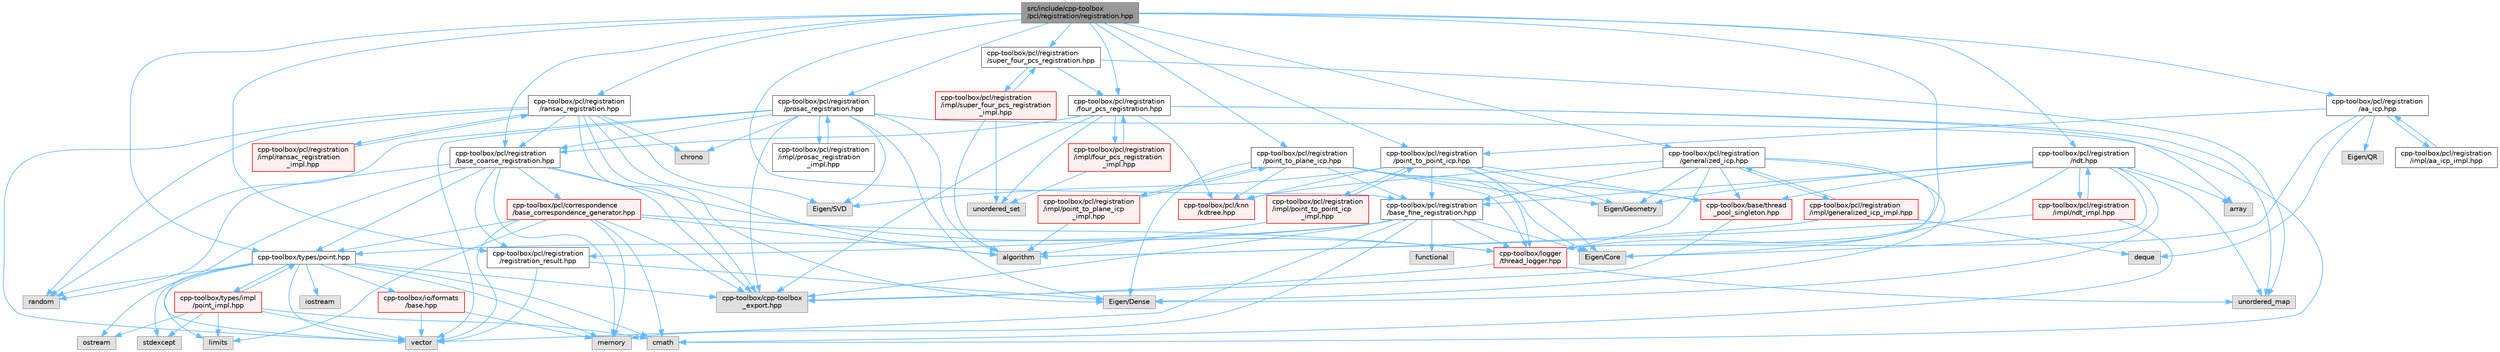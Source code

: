 digraph "src/include/cpp-toolbox/pcl/registration/registration.hpp"
{
 // LATEX_PDF_SIZE
  bgcolor="transparent";
  edge [fontname=Helvetica,fontsize=10,labelfontname=Helvetica,labelfontsize=10];
  node [fontname=Helvetica,fontsize=10,shape=box,height=0.2,width=0.4];
  Node1 [id="Node000001",label="src/include/cpp-toolbox\l/pcl/registration/registration.hpp",height=0.2,width=0.4,color="gray40", fillcolor="grey60", style="filled", fontcolor="black",tooltip="点云配准算法统一导出文件 / Unified export file for point cloud registration algorithms"];
  Node1 -> Node2 [id="edge1_Node000001_Node000002",color="steelblue1",style="solid",tooltip=" "];
  Node2 [id="Node000002",label="cpp-toolbox/pcl/registration\l/registration_result.hpp",height=0.2,width=0.4,color="grey40", fillcolor="white", style="filled",URL="$registration__result_8hpp.html",tooltip=" "];
  Node2 -> Node3 [id="edge2_Node000002_Node000003",color="steelblue1",style="solid",tooltip=" "];
  Node3 [id="Node000003",label="vector",height=0.2,width=0.4,color="grey60", fillcolor="#E0E0E0", style="filled",tooltip=" "];
  Node2 -> Node4 [id="edge3_Node000002_Node000004",color="steelblue1",style="solid",tooltip=" "];
  Node4 [id="Node000004",label="Eigen/Dense",height=0.2,width=0.4,color="grey60", fillcolor="#E0E0E0", style="filled",tooltip=" "];
  Node1 -> Node5 [id="edge4_Node000001_Node000005",color="steelblue1",style="solid",tooltip=" "];
  Node5 [id="Node000005",label="cpp-toolbox/pcl/registration\l/base_coarse_registration.hpp",height=0.2,width=0.4,color="grey40", fillcolor="white", style="filled",URL="$base__coarse__registration_8hpp.html",tooltip=" "];
  Node5 -> Node6 [id="edge5_Node000005_Node000006",color="steelblue1",style="solid",tooltip=" "];
  Node6 [id="Node000006",label="memory",height=0.2,width=0.4,color="grey60", fillcolor="#E0E0E0", style="filled",tooltip=" "];
  Node5 -> Node3 [id="edge6_Node000005_Node000003",color="steelblue1",style="solid",tooltip=" "];
  Node5 -> Node7 [id="edge7_Node000005_Node000007",color="steelblue1",style="solid",tooltip=" "];
  Node7 [id="Node000007",label="random",height=0.2,width=0.4,color="grey60", fillcolor="#E0E0E0", style="filled",tooltip=" "];
  Node5 -> Node8 [id="edge8_Node000005_Node000008",color="steelblue1",style="solid",tooltip=" "];
  Node8 [id="Node000008",label="cpp-toolbox/cpp-toolbox\l_export.hpp",height=0.2,width=0.4,color="grey60", fillcolor="#E0E0E0", style="filled",tooltip=" "];
  Node5 -> Node9 [id="edge9_Node000005_Node000009",color="steelblue1",style="solid",tooltip=" "];
  Node9 [id="Node000009",label="cpp-toolbox/pcl/correspondence\l/base_correspondence_generator.hpp",height=0.2,width=0.4,color="red", fillcolor="#FFF0F0", style="filled",URL="$base__correspondence__generator_8hpp.html",tooltip=" "];
  Node9 -> Node6 [id="edge10_Node000009_Node000006",color="steelblue1",style="solid",tooltip=" "];
  Node9 -> Node3 [id="edge11_Node000009_Node000003",color="steelblue1",style="solid",tooltip=" "];
  Node9 -> Node11 [id="edge12_Node000009_Node000011",color="steelblue1",style="solid",tooltip=" "];
  Node11 [id="Node000011",label="algorithm",height=0.2,width=0.4,color="grey60", fillcolor="#E0E0E0", style="filled",tooltip=" "];
  Node9 -> Node12 [id="edge13_Node000009_Node000012",color="steelblue1",style="solid",tooltip=" "];
  Node12 [id="Node000012",label="limits",height=0.2,width=0.4,color="grey60", fillcolor="#E0E0E0", style="filled",tooltip=" "];
  Node9 -> Node13 [id="edge14_Node000009_Node000013",color="steelblue1",style="solid",tooltip=" "];
  Node13 [id="Node000013",label="cmath",height=0.2,width=0.4,color="grey60", fillcolor="#E0E0E0", style="filled",tooltip=" "];
  Node9 -> Node14 [id="edge15_Node000009_Node000014",color="steelblue1",style="solid",tooltip=" "];
  Node14 [id="Node000014",label="cpp-toolbox/types/point.hpp",height=0.2,width=0.4,color="grey40", fillcolor="white", style="filled",URL="$point_8hpp.html",tooltip=" "];
  Node14 -> Node13 [id="edge16_Node000014_Node000013",color="steelblue1",style="solid",tooltip=" "];
  Node14 -> Node15 [id="edge17_Node000014_Node000015",color="steelblue1",style="solid",tooltip=" "];
  Node15 [id="Node000015",label="iostream",height=0.2,width=0.4,color="grey60", fillcolor="#E0E0E0", style="filled",tooltip=" "];
  Node14 -> Node12 [id="edge18_Node000014_Node000012",color="steelblue1",style="solid",tooltip=" "];
  Node14 -> Node6 [id="edge19_Node000014_Node000006",color="steelblue1",style="solid",tooltip=" "];
  Node14 -> Node16 [id="edge20_Node000014_Node000016",color="steelblue1",style="solid",tooltip=" "];
  Node16 [id="Node000016",label="ostream",height=0.2,width=0.4,color="grey60", fillcolor="#E0E0E0", style="filled",tooltip=" "];
  Node14 -> Node7 [id="edge21_Node000014_Node000007",color="steelblue1",style="solid",tooltip=" "];
  Node14 -> Node17 [id="edge22_Node000014_Node000017",color="steelblue1",style="solid",tooltip=" "];
  Node17 [id="Node000017",label="stdexcept",height=0.2,width=0.4,color="grey60", fillcolor="#E0E0E0", style="filled",tooltip=" "];
  Node14 -> Node3 [id="edge23_Node000014_Node000003",color="steelblue1",style="solid",tooltip=" "];
  Node14 -> Node8 [id="edge24_Node000014_Node000008",color="steelblue1",style="solid",tooltip=" "];
  Node14 -> Node18 [id="edge25_Node000014_Node000018",color="steelblue1",style="solid",tooltip=" "];
  Node18 [id="Node000018",label="cpp-toolbox/io/formats\l/base.hpp",height=0.2,width=0.4,color="red", fillcolor="#FFF0F0", style="filled",URL="$io_2formats_2base_8hpp.html",tooltip=" "];
  Node18 -> Node6 [id="edge26_Node000018_Node000006",color="steelblue1",style="solid",tooltip=" "];
  Node18 -> Node3 [id="edge27_Node000018_Node000003",color="steelblue1",style="solid",tooltip=" "];
  Node14 -> Node28 [id="edge28_Node000014_Node000028",color="steelblue1",style="solid",tooltip=" "];
  Node28 [id="Node000028",label="cpp-toolbox/types/impl\l/point_impl.hpp",height=0.2,width=0.4,color="red", fillcolor="#FFF0F0", style="filled",URL="$point__impl_8hpp.html",tooltip=" "];
  Node28 -> Node13 [id="edge29_Node000028_Node000013",color="steelblue1",style="solid",tooltip=" "];
  Node28 -> Node12 [id="edge30_Node000028_Node000012",color="steelblue1",style="solid",tooltip=" "];
  Node28 -> Node16 [id="edge31_Node000028_Node000016",color="steelblue1",style="solid",tooltip=" "];
  Node28 -> Node17 [id="edge32_Node000028_Node000017",color="steelblue1",style="solid",tooltip=" "];
  Node28 -> Node3 [id="edge33_Node000028_Node000003",color="steelblue1",style="solid",tooltip=" "];
  Node28 -> Node14 [id="edge34_Node000028_Node000014",color="steelblue1",style="solid",tooltip=" "];
  Node9 -> Node8 [id="edge35_Node000009_Node000008",color="steelblue1",style="solid",tooltip=" "];
  Node9 -> Node31 [id="edge36_Node000009_Node000031",color="steelblue1",style="solid",tooltip=" "];
  Node31 [id="Node000031",label="cpp-toolbox/logger\l/thread_logger.hpp",height=0.2,width=0.4,color="red", fillcolor="#FFF0F0", style="filled",URL="$thread__logger_8hpp.html",tooltip=" "];
  Node31 -> Node39 [id="edge37_Node000031_Node000039",color="steelblue1",style="solid",tooltip=" "];
  Node39 [id="Node000039",label="unordered_map",height=0.2,width=0.4,color="grey60", fillcolor="#E0E0E0", style="filled",tooltip=" "];
  Node31 -> Node8 [id="edge38_Node000031_Node000008",color="steelblue1",style="solid",tooltip=" "];
  Node5 -> Node2 [id="edge39_Node000005_Node000002",color="steelblue1",style="solid",tooltip=" "];
  Node5 -> Node14 [id="edge40_Node000005_Node000014",color="steelblue1",style="solid",tooltip=" "];
  Node5 -> Node31 [id="edge41_Node000005_Node000031",color="steelblue1",style="solid",tooltip=" "];
  Node1 -> Node46 [id="edge42_Node000001_Node000046",color="steelblue1",style="solid",tooltip=" "];
  Node46 [id="Node000046",label="cpp-toolbox/pcl/registration\l/base_fine_registration.hpp",height=0.2,width=0.4,color="grey40", fillcolor="white", style="filled",URL="$base__fine__registration_8hpp.html",tooltip=" "];
  Node46 -> Node22 [id="edge43_Node000046_Node000022",color="steelblue1",style="solid",tooltip=" "];
  Node22 [id="Node000022",label="functional",height=0.2,width=0.4,color="grey60", fillcolor="#E0E0E0", style="filled",tooltip=" "];
  Node46 -> Node6 [id="edge44_Node000046_Node000006",color="steelblue1",style="solid",tooltip=" "];
  Node46 -> Node3 [id="edge45_Node000046_Node000003",color="steelblue1",style="solid",tooltip=" "];
  Node46 -> Node8 [id="edge46_Node000046_Node000008",color="steelblue1",style="solid",tooltip=" "];
  Node46 -> Node31 [id="edge47_Node000046_Node000031",color="steelblue1",style="solid",tooltip=" "];
  Node46 -> Node2 [id="edge48_Node000046_Node000002",color="steelblue1",style="solid",tooltip=" "];
  Node46 -> Node14 [id="edge49_Node000046_Node000014",color="steelblue1",style="solid",tooltip=" "];
  Node46 -> Node47 [id="edge50_Node000046_Node000047",color="steelblue1",style="solid",tooltip=" "];
  Node47 [id="Node000047",label="Eigen/Core",height=0.2,width=0.4,color="grey60", fillcolor="#E0E0E0", style="filled",tooltip=" "];
  Node1 -> Node48 [id="edge51_Node000001_Node000048",color="steelblue1",style="solid",tooltip=" "];
  Node48 [id="Node000048",label="cpp-toolbox/pcl/registration\l/ransac_registration.hpp",height=0.2,width=0.4,color="grey40", fillcolor="white", style="filled",URL="$ransac__registration_8hpp.html",tooltip=" "];
  Node48 -> Node11 [id="edge52_Node000048_Node000011",color="steelblue1",style="solid",tooltip=" "];
  Node48 -> Node41 [id="edge53_Node000048_Node000041",color="steelblue1",style="solid",tooltip=" "];
  Node41 [id="Node000041",label="chrono",height=0.2,width=0.4,color="grey60", fillcolor="#E0E0E0", style="filled",tooltip=" "];
  Node48 -> Node7 [id="edge54_Node000048_Node000007",color="steelblue1",style="solid",tooltip=" "];
  Node48 -> Node3 [id="edge55_Node000048_Node000003",color="steelblue1",style="solid",tooltip=" "];
  Node48 -> Node4 [id="edge56_Node000048_Node000004",color="steelblue1",style="solid",tooltip=" "];
  Node48 -> Node49 [id="edge57_Node000048_Node000049",color="steelblue1",style="solid",tooltip=" "];
  Node49 [id="Node000049",label="Eigen/SVD",height=0.2,width=0.4,color="grey60", fillcolor="#E0E0E0", style="filled",tooltip=" "];
  Node48 -> Node8 [id="edge58_Node000048_Node000008",color="steelblue1",style="solid",tooltip=" "];
  Node48 -> Node5 [id="edge59_Node000048_Node000005",color="steelblue1",style="solid",tooltip=" "];
  Node48 -> Node50 [id="edge60_Node000048_Node000050",color="steelblue1",style="solid",tooltip=" "];
  Node50 [id="Node000050",label="cpp-toolbox/pcl/registration\l/impl/ransac_registration\l_impl.hpp",height=0.2,width=0.4,color="red", fillcolor="#FFF0F0", style="filled",URL="$ransac__registration__impl_8hpp.html",tooltip=" "];
  Node50 -> Node48 [id="edge61_Node000050_Node000048",color="steelblue1",style="solid",tooltip=" "];
  Node1 -> Node65 [id="edge62_Node000001_Node000065",color="steelblue1",style="solid",tooltip=" "];
  Node65 [id="Node000065",label="cpp-toolbox/pcl/registration\l/prosac_registration.hpp",height=0.2,width=0.4,color="grey40", fillcolor="white", style="filled",URL="$prosac__registration_8hpp.html",tooltip=" "];
  Node65 -> Node11 [id="edge63_Node000065_Node000011",color="steelblue1",style="solid",tooltip=" "];
  Node65 -> Node41 [id="edge64_Node000065_Node000041",color="steelblue1",style="solid",tooltip=" "];
  Node65 -> Node13 [id="edge65_Node000065_Node000013",color="steelblue1",style="solid",tooltip=" "];
  Node65 -> Node7 [id="edge66_Node000065_Node000007",color="steelblue1",style="solid",tooltip=" "];
  Node65 -> Node3 [id="edge67_Node000065_Node000003",color="steelblue1",style="solid",tooltip=" "];
  Node65 -> Node4 [id="edge68_Node000065_Node000004",color="steelblue1",style="solid",tooltip=" "];
  Node65 -> Node49 [id="edge69_Node000065_Node000049",color="steelblue1",style="solid",tooltip=" "];
  Node65 -> Node8 [id="edge70_Node000065_Node000008",color="steelblue1",style="solid",tooltip=" "];
  Node65 -> Node5 [id="edge71_Node000065_Node000005",color="steelblue1",style="solid",tooltip=" "];
  Node65 -> Node66 [id="edge72_Node000065_Node000066",color="steelblue1",style="solid",tooltip=" "];
  Node66 [id="Node000066",label="cpp-toolbox/pcl/registration\l/impl/prosac_registration\l_impl.hpp",height=0.2,width=0.4,color="grey40", fillcolor="white", style="filled",URL="$prosac__registration__impl_8hpp.html",tooltip=" "];
  Node66 -> Node65 [id="edge73_Node000066_Node000065",color="steelblue1",style="solid",tooltip=" "];
  Node1 -> Node67 [id="edge74_Node000001_Node000067",color="steelblue1",style="solid",tooltip=" "];
  Node67 [id="Node000067",label="cpp-toolbox/pcl/registration\l/four_pcs_registration.hpp",height=0.2,width=0.4,color="grey40", fillcolor="white", style="filled",URL="$four__pcs__registration_8hpp.html",tooltip=" "];
  Node67 -> Node61 [id="edge75_Node000067_Node000061",color="steelblue1",style="solid",tooltip=" "];
  Node61 [id="Node000061",label="array",height=0.2,width=0.4,color="grey60", fillcolor="#E0E0E0", style="filled",tooltip=" "];
  Node67 -> Node39 [id="edge76_Node000067_Node000039",color="steelblue1",style="solid",tooltip=" "];
  Node67 -> Node68 [id="edge77_Node000067_Node000068",color="steelblue1",style="solid",tooltip=" "];
  Node68 [id="Node000068",label="unordered_set",height=0.2,width=0.4,color="grey60", fillcolor="#E0E0E0", style="filled",tooltip=" "];
  Node67 -> Node8 [id="edge78_Node000067_Node000008",color="steelblue1",style="solid",tooltip=" "];
  Node67 -> Node69 [id="edge79_Node000067_Node000069",color="steelblue1",style="solid",tooltip=" "];
  Node69 [id="Node000069",label="cpp-toolbox/pcl/knn\l/kdtree.hpp",height=0.2,width=0.4,color="red", fillcolor="#FFF0F0", style="filled",URL="$kdtree_8hpp.html",tooltip=" "];
  Node67 -> Node5 [id="edge80_Node000067_Node000005",color="steelblue1",style="solid",tooltip=" "];
  Node67 -> Node81 [id="edge81_Node000067_Node000081",color="steelblue1",style="solid",tooltip=" "];
  Node81 [id="Node000081",label="cpp-toolbox/pcl/registration\l/impl/four_pcs_registration\l_impl.hpp",height=0.2,width=0.4,color="red", fillcolor="#FFF0F0", style="filled",URL="$four__pcs__registration__impl_8hpp.html",tooltip=" "];
  Node81 -> Node68 [id="edge82_Node000081_Node000068",color="steelblue1",style="solid",tooltip=" "];
  Node81 -> Node67 [id="edge83_Node000081_Node000067",color="steelblue1",style="solid",tooltip=" "];
  Node1 -> Node84 [id="edge84_Node000001_Node000084",color="steelblue1",style="solid",tooltip=" "];
  Node84 [id="Node000084",label="cpp-toolbox/pcl/registration\l/super_four_pcs_registration.hpp",height=0.2,width=0.4,color="grey40", fillcolor="white", style="filled",URL="$super__four__pcs__registration_8hpp.html",tooltip=" "];
  Node84 -> Node39 [id="edge85_Node000084_Node000039",color="steelblue1",style="solid",tooltip=" "];
  Node84 -> Node67 [id="edge86_Node000084_Node000067",color="steelblue1",style="solid",tooltip=" "];
  Node84 -> Node85 [id="edge87_Node000084_Node000085",color="steelblue1",style="solid",tooltip=" "];
  Node85 [id="Node000085",label="cpp-toolbox/pcl/registration\l/impl/super_four_pcs_registration\l_impl.hpp",height=0.2,width=0.4,color="red", fillcolor="#FFF0F0", style="filled",URL="$super__four__pcs__registration__impl_8hpp.html",tooltip=" "];
  Node85 -> Node11 [id="edge88_Node000085_Node000011",color="steelblue1",style="solid",tooltip=" "];
  Node85 -> Node68 [id="edge89_Node000085_Node000068",color="steelblue1",style="solid",tooltip=" "];
  Node85 -> Node84 [id="edge90_Node000085_Node000084",color="steelblue1",style="solid",tooltip=" "];
  Node1 -> Node86 [id="edge91_Node000001_Node000086",color="steelblue1",style="solid",tooltip=" "];
  Node86 [id="Node000086",label="cpp-toolbox/pcl/registration\l/point_to_point_icp.hpp",height=0.2,width=0.4,color="grey40", fillcolor="white", style="filled",URL="$point__to__point__icp_8hpp.html",tooltip=" "];
  Node86 -> Node46 [id="edge92_Node000086_Node000046",color="steelblue1",style="solid",tooltip=" "];
  Node86 -> Node69 [id="edge93_Node000086_Node000069",color="steelblue1",style="solid",tooltip=" "];
  Node86 -> Node54 [id="edge94_Node000086_Node000054",color="steelblue1",style="solid",tooltip=" "];
  Node54 [id="Node000054",label="cpp-toolbox/base/thread\l_pool_singleton.hpp",height=0.2,width=0.4,color="red", fillcolor="#FFF0F0", style="filled",URL="$thread__pool__singleton_8hpp.html",tooltip=" "];
  Node54 -> Node8 [id="edge95_Node000054_Node000008",color="steelblue1",style="solid",tooltip=" "];
  Node86 -> Node31 [id="edge96_Node000086_Node000031",color="steelblue1",style="solid",tooltip=" "];
  Node86 -> Node47 [id="edge97_Node000086_Node000047",color="steelblue1",style="solid",tooltip=" "];
  Node86 -> Node49 [id="edge98_Node000086_Node000049",color="steelblue1",style="solid",tooltip=" "];
  Node86 -> Node87 [id="edge99_Node000086_Node000087",color="steelblue1",style="solid",tooltip=" "];
  Node87 [id="Node000087",label="Eigen/Geometry",height=0.2,width=0.4,color="grey60", fillcolor="#E0E0E0", style="filled",tooltip=" "];
  Node86 -> Node88 [id="edge100_Node000086_Node000088",color="steelblue1",style="solid",tooltip=" "];
  Node88 [id="Node000088",label="cpp-toolbox/pcl/registration\l/impl/point_to_point_icp\l_impl.hpp",height=0.2,width=0.4,color="red", fillcolor="#FFF0F0", style="filled",URL="$point__to__point__icp__impl_8hpp.html",tooltip=" "];
  Node88 -> Node86 [id="edge101_Node000088_Node000086",color="steelblue1",style="solid",tooltip=" "];
  Node88 -> Node11 [id="edge102_Node000088_Node000011",color="steelblue1",style="solid",tooltip=" "];
  Node1 -> Node89 [id="edge103_Node000001_Node000089",color="steelblue1",style="solid",tooltip=" "];
  Node89 [id="Node000089",label="cpp-toolbox/pcl/registration\l/point_to_plane_icp.hpp",height=0.2,width=0.4,color="grey40", fillcolor="white", style="filled",URL="$point__to__plane__icp_8hpp.html",tooltip=" "];
  Node89 -> Node46 [id="edge104_Node000089_Node000046",color="steelblue1",style="solid",tooltip=" "];
  Node89 -> Node69 [id="edge105_Node000089_Node000069",color="steelblue1",style="solid",tooltip=" "];
  Node89 -> Node54 [id="edge106_Node000089_Node000054",color="steelblue1",style="solid",tooltip=" "];
  Node89 -> Node31 [id="edge107_Node000089_Node000031",color="steelblue1",style="solid",tooltip=" "];
  Node89 -> Node47 [id="edge108_Node000089_Node000047",color="steelblue1",style="solid",tooltip=" "];
  Node89 -> Node4 [id="edge109_Node000089_Node000004",color="steelblue1",style="solid",tooltip=" "];
  Node89 -> Node87 [id="edge110_Node000089_Node000087",color="steelblue1",style="solid",tooltip=" "];
  Node89 -> Node90 [id="edge111_Node000089_Node000090",color="steelblue1",style="solid",tooltip=" "];
  Node90 [id="Node000090",label="cpp-toolbox/pcl/registration\l/impl/point_to_plane_icp\l_impl.hpp",height=0.2,width=0.4,color="red", fillcolor="#FFF0F0", style="filled",URL="$point__to__plane__icp__impl_8hpp.html",tooltip=" "];
  Node90 -> Node89 [id="edge112_Node000090_Node000089",color="steelblue1",style="solid",tooltip=" "];
  Node90 -> Node11 [id="edge113_Node000090_Node000011",color="steelblue1",style="solid",tooltip=" "];
  Node1 -> Node91 [id="edge114_Node000001_Node000091",color="steelblue1",style="solid",tooltip=" "];
  Node91 [id="Node000091",label="cpp-toolbox/pcl/registration\l/generalized_icp.hpp",height=0.2,width=0.4,color="grey40", fillcolor="white", style="filled",URL="$generalized__icp_8hpp.html",tooltip=" "];
  Node91 -> Node46 [id="edge115_Node000091_Node000046",color="steelblue1",style="solid",tooltip=" "];
  Node91 -> Node69 [id="edge116_Node000091_Node000069",color="steelblue1",style="solid",tooltip=" "];
  Node91 -> Node54 [id="edge117_Node000091_Node000054",color="steelblue1",style="solid",tooltip=" "];
  Node91 -> Node31 [id="edge118_Node000091_Node000031",color="steelblue1",style="solid",tooltip=" "];
  Node91 -> Node47 [id="edge119_Node000091_Node000047",color="steelblue1",style="solid",tooltip=" "];
  Node91 -> Node4 [id="edge120_Node000091_Node000004",color="steelblue1",style="solid",tooltip=" "];
  Node91 -> Node87 [id="edge121_Node000091_Node000087",color="steelblue1",style="solid",tooltip=" "];
  Node91 -> Node92 [id="edge122_Node000091_Node000092",color="steelblue1",style="solid",tooltip=" "];
  Node92 [id="Node000092",label="cpp-toolbox/pcl/registration\l/impl/generalized_icp_impl.hpp",height=0.2,width=0.4,color="red", fillcolor="#FFF0F0", style="filled",URL="$generalized__icp__impl_8hpp.html",tooltip=" "];
  Node92 -> Node91 [id="edge123_Node000092_Node000091",color="steelblue1",style="solid",tooltip=" "];
  Node92 -> Node11 [id="edge124_Node000092_Node000011",color="steelblue1",style="solid",tooltip=" "];
  Node92 -> Node56 [id="edge125_Node000092_Node000056",color="steelblue1",style="solid",tooltip=" "];
  Node56 [id="Node000056",label="deque",height=0.2,width=0.4,color="grey60", fillcolor="#E0E0E0", style="filled",tooltip=" "];
  Node1 -> Node93 [id="edge126_Node000001_Node000093",color="steelblue1",style="solid",tooltip=" "];
  Node93 [id="Node000093",label="cpp-toolbox/pcl/registration\l/aa_icp.hpp",height=0.2,width=0.4,color="grey40", fillcolor="white", style="filled",URL="$aa__icp_8hpp.html",tooltip=" "];
  Node93 -> Node86 [id="edge127_Node000093_Node000086",color="steelblue1",style="solid",tooltip=" "];
  Node93 -> Node31 [id="edge128_Node000093_Node000031",color="steelblue1",style="solid",tooltip=" "];
  Node93 -> Node56 [id="edge129_Node000093_Node000056",color="steelblue1",style="solid",tooltip=" "];
  Node93 -> Node94 [id="edge130_Node000093_Node000094",color="steelblue1",style="solid",tooltip=" "];
  Node94 [id="Node000094",label="Eigen/QR",height=0.2,width=0.4,color="grey60", fillcolor="#E0E0E0", style="filled",tooltip=" "];
  Node93 -> Node95 [id="edge131_Node000093_Node000095",color="steelblue1",style="solid",tooltip=" "];
  Node95 [id="Node000095",label="cpp-toolbox/pcl/registration\l/impl/aa_icp_impl.hpp",height=0.2,width=0.4,color="grey40", fillcolor="white", style="filled",URL="$aa__icp__impl_8hpp.html",tooltip=" "];
  Node95 -> Node93 [id="edge132_Node000095_Node000093",color="steelblue1",style="solid",tooltip=" "];
  Node1 -> Node96 [id="edge133_Node000001_Node000096",color="steelblue1",style="solid",tooltip=" "];
  Node96 [id="Node000096",label="cpp-toolbox/pcl/registration\l/ndt.hpp",height=0.2,width=0.4,color="grey40", fillcolor="white", style="filled",URL="$ndt_8hpp.html",tooltip=" "];
  Node96 -> Node46 [id="edge134_Node000096_Node000046",color="steelblue1",style="solid",tooltip=" "];
  Node96 -> Node54 [id="edge135_Node000096_Node000054",color="steelblue1",style="solid",tooltip=" "];
  Node96 -> Node31 [id="edge136_Node000096_Node000031",color="steelblue1",style="solid",tooltip=" "];
  Node96 -> Node47 [id="edge137_Node000096_Node000047",color="steelblue1",style="solid",tooltip=" "];
  Node96 -> Node4 [id="edge138_Node000096_Node000004",color="steelblue1",style="solid",tooltip=" "];
  Node96 -> Node87 [id="edge139_Node000096_Node000087",color="steelblue1",style="solid",tooltip=" "];
  Node96 -> Node39 [id="edge140_Node000096_Node000039",color="steelblue1",style="solid",tooltip=" "];
  Node96 -> Node61 [id="edge141_Node000096_Node000061",color="steelblue1",style="solid",tooltip=" "];
  Node96 -> Node97 [id="edge142_Node000096_Node000097",color="steelblue1",style="solid",tooltip=" "];
  Node97 [id="Node000097",label="cpp-toolbox/pcl/registration\l/impl/ndt_impl.hpp",height=0.2,width=0.4,color="red", fillcolor="#FFF0F0", style="filled",URL="$ndt__impl_8hpp.html",tooltip=" "];
  Node97 -> Node96 [id="edge143_Node000097_Node000096",color="steelblue1",style="solid",tooltip=" "];
  Node97 -> Node11 [id="edge144_Node000097_Node000011",color="steelblue1",style="solid",tooltip=" "];
  Node97 -> Node13 [id="edge145_Node000097_Node000013",color="steelblue1",style="solid",tooltip=" "];
  Node1 -> Node14 [id="edge146_Node000001_Node000014",color="steelblue1",style="solid",tooltip=" "];
  Node1 -> Node31 [id="edge147_Node000001_Node000031",color="steelblue1",style="solid",tooltip=" "];
}
